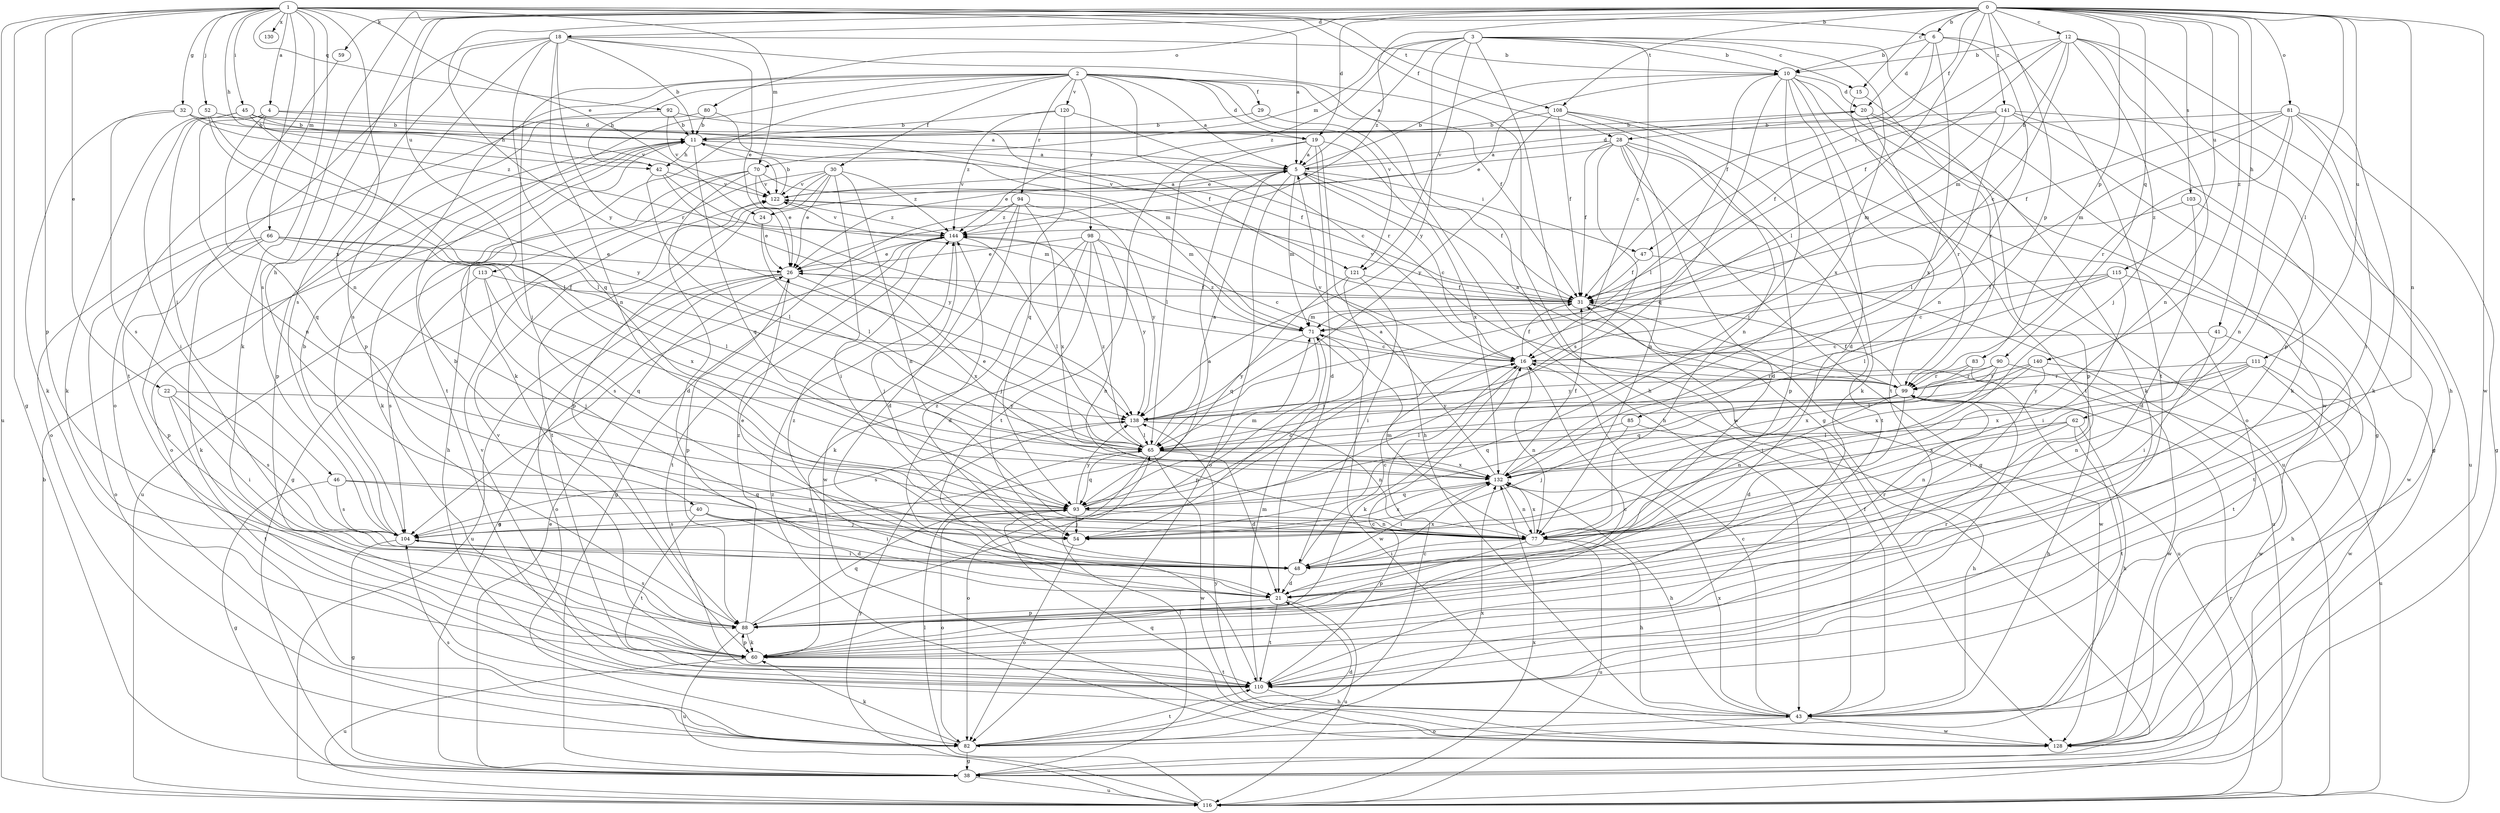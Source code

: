 strict digraph  {
0;
1;
2;
3;
4;
5;
6;
10;
11;
12;
15;
16;
18;
19;
20;
21;
22;
24;
26;
28;
29;
30;
31;
32;
38;
40;
41;
42;
43;
45;
46;
47;
48;
52;
54;
59;
60;
62;
65;
66;
70;
71;
77;
80;
81;
82;
83;
85;
88;
90;
92;
93;
94;
98;
99;
103;
104;
108;
110;
111;
113;
115;
116;
120;
121;
122;
128;
130;
132;
138;
140;
141;
144;
0 -> 6  [label=b];
0 -> 12  [label=c];
0 -> 15  [label=c];
0 -> 18  [label=d];
0 -> 19  [label=d];
0 -> 28  [label=f];
0 -> 40  [label=h];
0 -> 41  [label=h];
0 -> 59  [label=k];
0 -> 62  [label=l];
0 -> 65  [label=l];
0 -> 77  [label=n];
0 -> 80  [label=o];
0 -> 81  [label=o];
0 -> 83  [label=p];
0 -> 85  [label=p];
0 -> 90  [label=q];
0 -> 103  [label=s];
0 -> 104  [label=s];
0 -> 108  [label=t];
0 -> 111  [label=u];
0 -> 113  [label=u];
0 -> 115  [label=u];
0 -> 128  [label=w];
0 -> 138  [label=y];
0 -> 140  [label=z];
0 -> 141  [label=z];
0 -> 144  [label=z];
1 -> 4  [label=a];
1 -> 5  [label=a];
1 -> 6  [label=b];
1 -> 22  [label=e];
1 -> 24  [label=e];
1 -> 28  [label=f];
1 -> 32  [label=g];
1 -> 38  [label=g];
1 -> 42  [label=h];
1 -> 45  [label=i];
1 -> 52  [label=j];
1 -> 60  [label=k];
1 -> 66  [label=m];
1 -> 70  [label=m];
1 -> 77  [label=n];
1 -> 88  [label=p];
1 -> 92  [label=q];
1 -> 108  [label=t];
1 -> 116  [label=u];
1 -> 130  [label=x];
1 -> 132  [label=x];
2 -> 5  [label=a];
2 -> 19  [label=d];
2 -> 29  [label=f];
2 -> 30  [label=f];
2 -> 31  [label=f];
2 -> 42  [label=h];
2 -> 54  [label=j];
2 -> 60  [label=k];
2 -> 94  [label=r];
2 -> 98  [label=r];
2 -> 99  [label=r];
2 -> 104  [label=s];
2 -> 110  [label=t];
2 -> 120  [label=v];
2 -> 121  [label=v];
2 -> 128  [label=w];
3 -> 5  [label=a];
3 -> 10  [label=b];
3 -> 15  [label=c];
3 -> 16  [label=c];
3 -> 38  [label=g];
3 -> 70  [label=m];
3 -> 121  [label=v];
3 -> 128  [label=w];
3 -> 132  [label=x];
3 -> 138  [label=y];
3 -> 144  [label=z];
4 -> 19  [label=d];
4 -> 42  [label=h];
4 -> 46  [label=i];
4 -> 77  [label=n];
4 -> 93  [label=q];
4 -> 121  [label=v];
5 -> 10  [label=b];
5 -> 16  [label=c];
5 -> 20  [label=d];
5 -> 24  [label=e];
5 -> 31  [label=f];
5 -> 47  [label=i];
5 -> 71  [label=m];
5 -> 82  [label=o];
5 -> 122  [label=v];
6 -> 10  [label=b];
6 -> 20  [label=d];
6 -> 31  [label=f];
6 -> 77  [label=n];
6 -> 110  [label=t];
6 -> 132  [label=x];
10 -> 20  [label=d];
10 -> 21  [label=d];
10 -> 26  [label=e];
10 -> 38  [label=g];
10 -> 54  [label=j];
10 -> 65  [label=l];
10 -> 82  [label=o];
10 -> 93  [label=q];
10 -> 110  [label=t];
11 -> 5  [label=a];
11 -> 31  [label=f];
11 -> 42  [label=h];
11 -> 60  [label=k];
11 -> 82  [label=o];
11 -> 93  [label=q];
12 -> 10  [label=b];
12 -> 16  [label=c];
12 -> 31  [label=f];
12 -> 43  [label=h];
12 -> 47  [label=i];
12 -> 54  [label=j];
12 -> 71  [label=m];
12 -> 77  [label=n];
12 -> 88  [label=p];
15 -> 99  [label=r];
15 -> 110  [label=t];
16 -> 31  [label=f];
16 -> 60  [label=k];
16 -> 77  [label=n];
16 -> 99  [label=r];
16 -> 122  [label=v];
18 -> 10  [label=b];
18 -> 11  [label=b];
18 -> 26  [label=e];
18 -> 43  [label=h];
18 -> 77  [label=n];
18 -> 88  [label=p];
18 -> 93  [label=q];
18 -> 99  [label=r];
18 -> 104  [label=s];
18 -> 110  [label=t];
19 -> 5  [label=a];
19 -> 21  [label=d];
19 -> 43  [label=h];
19 -> 65  [label=l];
19 -> 110  [label=t];
19 -> 132  [label=x];
20 -> 11  [label=b];
20 -> 60  [label=k];
20 -> 88  [label=p];
20 -> 99  [label=r];
21 -> 88  [label=p];
21 -> 99  [label=r];
21 -> 110  [label=t];
21 -> 116  [label=u];
21 -> 144  [label=z];
22 -> 48  [label=i];
22 -> 104  [label=s];
22 -> 110  [label=t];
22 -> 138  [label=y];
24 -> 26  [label=e];
24 -> 65  [label=l];
26 -> 31  [label=f];
26 -> 38  [label=g];
26 -> 82  [label=o];
26 -> 88  [label=p];
26 -> 116  [label=u];
26 -> 132  [label=x];
28 -> 5  [label=a];
28 -> 21  [label=d];
28 -> 26  [label=e];
28 -> 31  [label=f];
28 -> 38  [label=g];
28 -> 77  [label=n];
28 -> 88  [label=p];
28 -> 104  [label=s];
28 -> 110  [label=t];
29 -> 11  [label=b];
29 -> 43  [label=h];
30 -> 26  [label=e];
30 -> 38  [label=g];
30 -> 48  [label=i];
30 -> 77  [label=n];
30 -> 88  [label=p];
30 -> 110  [label=t];
30 -> 122  [label=v];
30 -> 144  [label=z];
31 -> 71  [label=m];
31 -> 116  [label=u];
31 -> 122  [label=v];
31 -> 128  [label=w];
32 -> 11  [label=b];
32 -> 60  [label=k];
32 -> 104  [label=s];
32 -> 144  [label=z];
38 -> 26  [label=e];
38 -> 65  [label=l];
38 -> 116  [label=u];
40 -> 21  [label=d];
40 -> 48  [label=i];
40 -> 54  [label=j];
40 -> 104  [label=s];
40 -> 110  [label=t];
41 -> 16  [label=c];
41 -> 48  [label=i];
41 -> 110  [label=t];
42 -> 65  [label=l];
42 -> 71  [label=m];
42 -> 122  [label=v];
42 -> 138  [label=y];
43 -> 16  [label=c];
43 -> 31  [label=f];
43 -> 82  [label=o];
43 -> 128  [label=w];
43 -> 132  [label=x];
45 -> 5  [label=a];
45 -> 11  [label=b];
45 -> 48  [label=i];
45 -> 60  [label=k];
45 -> 65  [label=l];
45 -> 122  [label=v];
46 -> 38  [label=g];
46 -> 77  [label=n];
46 -> 93  [label=q];
46 -> 104  [label=s];
47 -> 31  [label=f];
47 -> 116  [label=u];
48 -> 11  [label=b];
48 -> 16  [label=c];
48 -> 21  [label=d];
48 -> 26  [label=e];
48 -> 132  [label=x];
48 -> 144  [label=z];
52 -> 11  [label=b];
52 -> 65  [label=l];
52 -> 138  [label=y];
54 -> 82  [label=o];
54 -> 132  [label=x];
59 -> 82  [label=o];
60 -> 16  [label=c];
60 -> 88  [label=p];
60 -> 99  [label=r];
60 -> 110  [label=t];
60 -> 116  [label=u];
60 -> 122  [label=v];
62 -> 43  [label=h];
62 -> 65  [label=l];
62 -> 77  [label=n];
62 -> 110  [label=t];
62 -> 132  [label=x];
65 -> 5  [label=a];
65 -> 21  [label=d];
65 -> 26  [label=e];
65 -> 82  [label=o];
65 -> 93  [label=q];
65 -> 128  [label=w];
65 -> 132  [label=x];
65 -> 144  [label=z];
66 -> 26  [label=e];
66 -> 60  [label=k];
66 -> 65  [label=l];
66 -> 82  [label=o];
66 -> 88  [label=p];
66 -> 132  [label=x];
70 -> 21  [label=d];
70 -> 26  [label=e];
70 -> 43  [label=h];
70 -> 71  [label=m];
70 -> 116  [label=u];
70 -> 122  [label=v];
71 -> 16  [label=c];
71 -> 88  [label=p];
71 -> 128  [label=w];
71 -> 138  [label=y];
71 -> 144  [label=z];
77 -> 43  [label=h];
77 -> 48  [label=i];
77 -> 71  [label=m];
77 -> 88  [label=p];
77 -> 116  [label=u];
77 -> 132  [label=x];
80 -> 11  [label=b];
80 -> 71  [label=m];
80 -> 88  [label=p];
81 -> 11  [label=b];
81 -> 31  [label=f];
81 -> 38  [label=g];
81 -> 48  [label=i];
81 -> 60  [label=k];
81 -> 71  [label=m];
81 -> 77  [label=n];
81 -> 99  [label=r];
82 -> 16  [label=c];
82 -> 21  [label=d];
82 -> 38  [label=g];
82 -> 60  [label=k];
82 -> 104  [label=s];
82 -> 110  [label=t];
82 -> 132  [label=x];
83 -> 93  [label=q];
83 -> 99  [label=r];
83 -> 128  [label=w];
85 -> 43  [label=h];
85 -> 54  [label=j];
85 -> 65  [label=l];
88 -> 60  [label=k];
88 -> 93  [label=q];
88 -> 104  [label=s];
88 -> 116  [label=u];
88 -> 144  [label=z];
90 -> 54  [label=j];
90 -> 99  [label=r];
90 -> 128  [label=w];
90 -> 132  [label=x];
90 -> 138  [label=y];
92 -> 11  [label=b];
92 -> 31  [label=f];
92 -> 82  [label=o];
92 -> 122  [label=v];
93 -> 16  [label=c];
93 -> 54  [label=j];
93 -> 71  [label=m];
93 -> 77  [label=n];
93 -> 82  [label=o];
93 -> 104  [label=s];
93 -> 138  [label=y];
94 -> 21  [label=d];
94 -> 38  [label=g];
94 -> 128  [label=w];
94 -> 132  [label=x];
94 -> 138  [label=y];
94 -> 144  [label=z];
98 -> 16  [label=c];
98 -> 21  [label=d];
98 -> 26  [label=e];
98 -> 54  [label=j];
98 -> 60  [label=k];
98 -> 77  [label=n];
98 -> 138  [label=y];
99 -> 5  [label=a];
99 -> 21  [label=d];
99 -> 31  [label=f];
99 -> 43  [label=h];
99 -> 77  [label=n];
99 -> 93  [label=q];
99 -> 138  [label=y];
103 -> 21  [label=d];
103 -> 128  [label=w];
103 -> 144  [label=z];
104 -> 5  [label=a];
104 -> 11  [label=b];
104 -> 38  [label=g];
104 -> 48  [label=i];
108 -> 11  [label=b];
108 -> 31  [label=f];
108 -> 60  [label=k];
108 -> 77  [label=n];
108 -> 116  [label=u];
108 -> 138  [label=y];
110 -> 16  [label=c];
110 -> 43  [label=h];
110 -> 71  [label=m];
110 -> 122  [label=v];
111 -> 43  [label=h];
111 -> 77  [label=n];
111 -> 99  [label=r];
111 -> 128  [label=w];
111 -> 132  [label=x];
111 -> 138  [label=y];
113 -> 31  [label=f];
113 -> 54  [label=j];
113 -> 93  [label=q];
113 -> 104  [label=s];
115 -> 16  [label=c];
115 -> 31  [label=f];
115 -> 48  [label=i];
115 -> 65  [label=l];
115 -> 110  [label=t];
116 -> 11  [label=b];
116 -> 65  [label=l];
116 -> 99  [label=r];
116 -> 132  [label=x];
116 -> 138  [label=y];
120 -> 11  [label=b];
120 -> 16  [label=c];
120 -> 93  [label=q];
120 -> 144  [label=z];
121 -> 31  [label=f];
121 -> 48  [label=i];
121 -> 54  [label=j];
121 -> 93  [label=q];
122 -> 5  [label=a];
122 -> 11  [label=b];
122 -> 144  [label=z];
128 -> 93  [label=q];
128 -> 138  [label=y];
128 -> 144  [label=z];
132 -> 5  [label=a];
132 -> 31  [label=f];
132 -> 43  [label=h];
132 -> 48  [label=i];
132 -> 77  [label=n];
132 -> 93  [label=q];
138 -> 65  [label=l];
138 -> 77  [label=n];
138 -> 104  [label=s];
140 -> 48  [label=i];
140 -> 65  [label=l];
140 -> 99  [label=r];
140 -> 116  [label=u];
140 -> 132  [label=x];
141 -> 11  [label=b];
141 -> 31  [label=f];
141 -> 38  [label=g];
141 -> 60  [label=k];
141 -> 65  [label=l];
141 -> 71  [label=m];
141 -> 116  [label=u];
144 -> 26  [label=e];
144 -> 54  [label=j];
144 -> 65  [label=l];
144 -> 104  [label=s];
144 -> 110  [label=t];
144 -> 122  [label=v];
}
